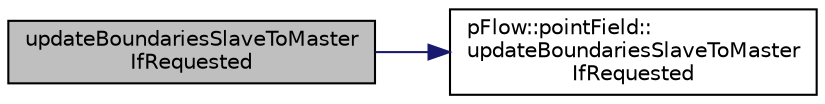 digraph "updateBoundariesSlaveToMasterIfRequested"
{
 // LATEX_PDF_SIZE
  edge [fontname="Helvetica",fontsize="10",labelfontname="Helvetica",labelfontsize="10"];
  node [fontname="Helvetica",fontsize="10",shape=record];
  rankdir="LR";
  Node1 [label="updateBoundariesSlaveToMaster\lIfRequested",height=0.2,width=0.4,color="black", fillcolor="grey75", style="filled", fontcolor="black",tooltip=" "];
  Node1 -> Node2 [color="midnightblue",fontsize="10",style="solid",fontname="Helvetica"];
  Node2 [label="pFlow::pointField::\lupdateBoundariesSlaveToMaster\lIfRequested",height=0.2,width=0.4,color="black", fillcolor="white", style="filled",URL="$classpFlow_1_1pointField.html#a4df96ffd1fa1b1fad9fc5dbd8bf03431",tooltip="update boundaries if it is requested previousely (slave to master)."];
}
